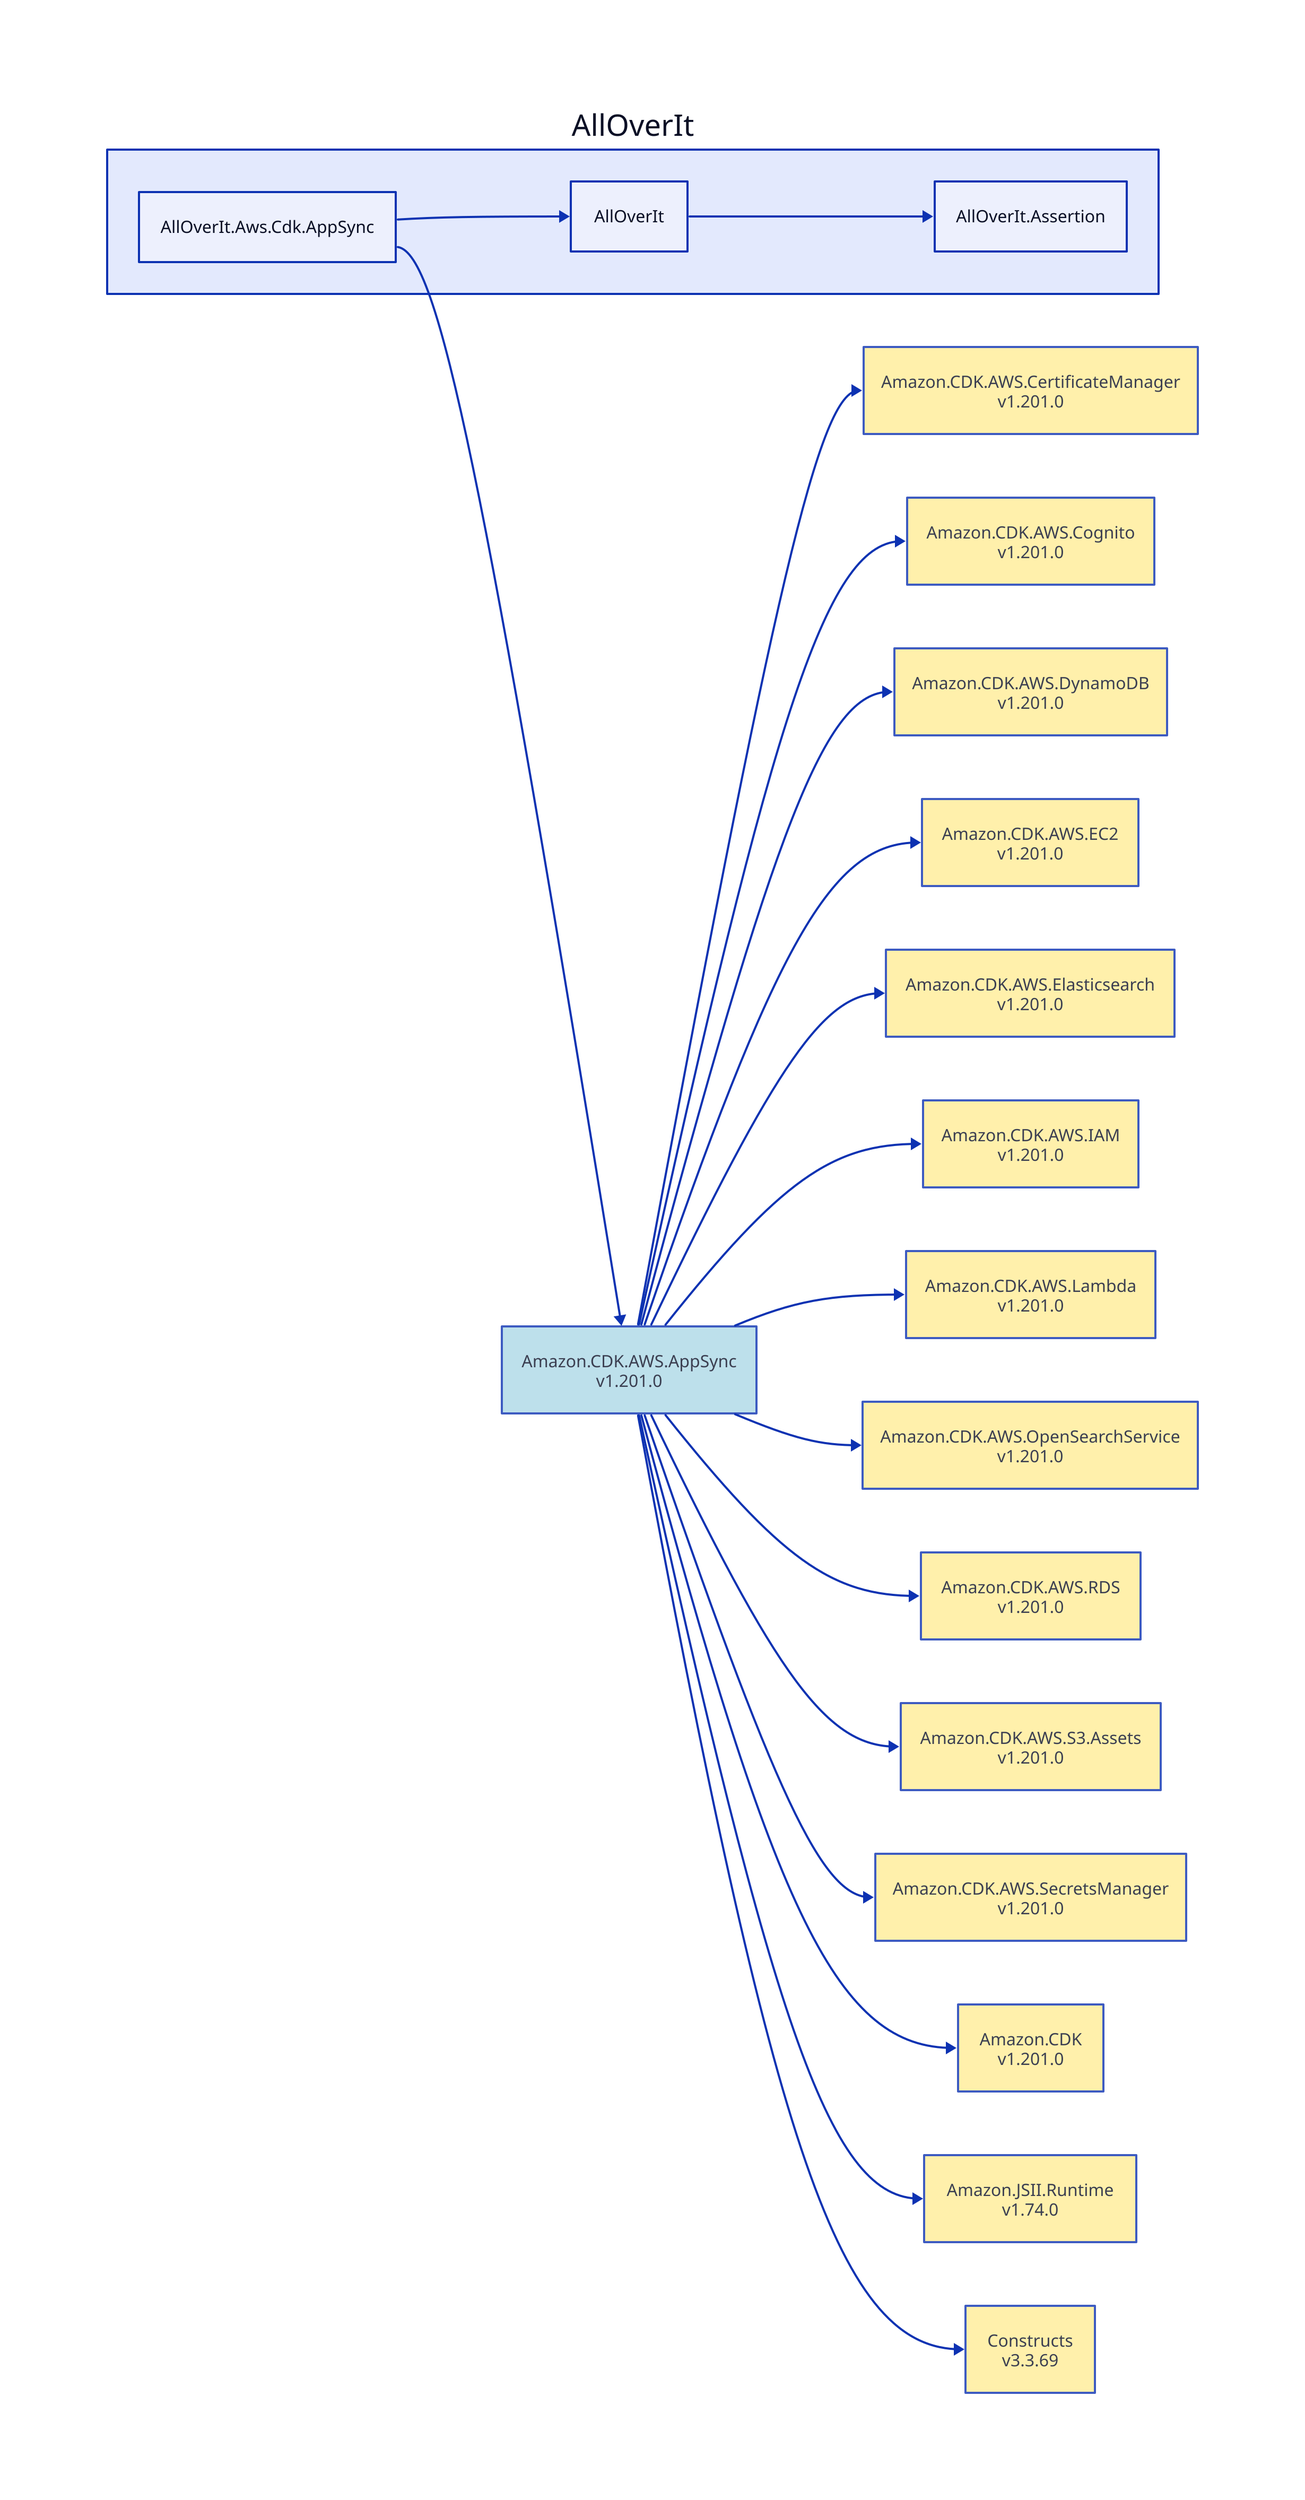 direction: right

aoi: AllOverIt
aoi.alloverit-aws-cdk-appsync: AllOverIt.Aws.Cdk.AppSync
amazon-cdk-aws-appsync_1-201-0: Amazon.CDK.AWS.AppSync\nv1.201.0
amazon-cdk-aws-appsync_1-201-0.style.fill: "#ADD8E6"
amazon-cdk-aws-appsync_1-201-0.style.opacity: 0.8
amazon-cdk-aws-certificatemanager_1-201-0: Amazon.CDK.AWS.CertificateManager\nv1.201.0
amazon-cdk-aws-certificatemanager_1-201-0.style.fill: "#FFEC96"
amazon-cdk-aws-certificatemanager_1-201-0.style.opacity: 0.8
amazon-cdk-aws-certificatemanager_1-201-0 <- amazon-cdk-aws-appsync_1-201-0
amazon-cdk-aws-cognito_1-201-0: Amazon.CDK.AWS.Cognito\nv1.201.0
amazon-cdk-aws-cognito_1-201-0.style.fill: "#FFEC96"
amazon-cdk-aws-cognito_1-201-0.style.opacity: 0.8
amazon-cdk-aws-cognito_1-201-0 <- amazon-cdk-aws-appsync_1-201-0
amazon-cdk-aws-dynamodb_1-201-0: Amazon.CDK.AWS.DynamoDB\nv1.201.0
amazon-cdk-aws-dynamodb_1-201-0.style.fill: "#FFEC96"
amazon-cdk-aws-dynamodb_1-201-0.style.opacity: 0.8
amazon-cdk-aws-dynamodb_1-201-0 <- amazon-cdk-aws-appsync_1-201-0
amazon-cdk-aws-ec2_1-201-0: Amazon.CDK.AWS.EC2\nv1.201.0
amazon-cdk-aws-ec2_1-201-0.style.fill: "#FFEC96"
amazon-cdk-aws-ec2_1-201-0.style.opacity: 0.8
amazon-cdk-aws-ec2_1-201-0 <- amazon-cdk-aws-appsync_1-201-0
amazon-cdk-aws-elasticsearch_1-201-0: Amazon.CDK.AWS.Elasticsearch\nv1.201.0
amazon-cdk-aws-elasticsearch_1-201-0.style.fill: "#FFEC96"
amazon-cdk-aws-elasticsearch_1-201-0.style.opacity: 0.8
amazon-cdk-aws-elasticsearch_1-201-0 <- amazon-cdk-aws-appsync_1-201-0
amazon-cdk-aws-iam_1-201-0: Amazon.CDK.AWS.IAM\nv1.201.0
amazon-cdk-aws-iam_1-201-0.style.fill: "#FFEC96"
amazon-cdk-aws-iam_1-201-0.style.opacity: 0.8
amazon-cdk-aws-iam_1-201-0 <- amazon-cdk-aws-appsync_1-201-0
amazon-cdk-aws-lambda_1-201-0: Amazon.CDK.AWS.Lambda\nv1.201.0
amazon-cdk-aws-lambda_1-201-0.style.fill: "#FFEC96"
amazon-cdk-aws-lambda_1-201-0.style.opacity: 0.8
amazon-cdk-aws-lambda_1-201-0 <- amazon-cdk-aws-appsync_1-201-0
amazon-cdk-aws-opensearchservice_1-201-0: Amazon.CDK.AWS.OpenSearchService\nv1.201.0
amazon-cdk-aws-opensearchservice_1-201-0.style.fill: "#FFEC96"
amazon-cdk-aws-opensearchservice_1-201-0.style.opacity: 0.8
amazon-cdk-aws-opensearchservice_1-201-0 <- amazon-cdk-aws-appsync_1-201-0
amazon-cdk-aws-rds_1-201-0: Amazon.CDK.AWS.RDS\nv1.201.0
amazon-cdk-aws-rds_1-201-0.style.fill: "#FFEC96"
amazon-cdk-aws-rds_1-201-0.style.opacity: 0.8
amazon-cdk-aws-rds_1-201-0 <- amazon-cdk-aws-appsync_1-201-0
amazon-cdk-aws-s3-assets_1-201-0: Amazon.CDK.AWS.S3.Assets\nv1.201.0
amazon-cdk-aws-s3-assets_1-201-0.style.fill: "#FFEC96"
amazon-cdk-aws-s3-assets_1-201-0.style.opacity: 0.8
amazon-cdk-aws-s3-assets_1-201-0 <- amazon-cdk-aws-appsync_1-201-0
amazon-cdk-aws-secretsmanager_1-201-0: Amazon.CDK.AWS.SecretsManager\nv1.201.0
amazon-cdk-aws-secretsmanager_1-201-0.style.fill: "#FFEC96"
amazon-cdk-aws-secretsmanager_1-201-0.style.opacity: 0.8
amazon-cdk-aws-secretsmanager_1-201-0 <- amazon-cdk-aws-appsync_1-201-0
amazon-cdk_1-201-0: Amazon.CDK\nv1.201.0
amazon-cdk_1-201-0.style.fill: "#FFEC96"
amazon-cdk_1-201-0.style.opacity: 0.8
amazon-cdk_1-201-0 <- amazon-cdk-aws-appsync_1-201-0
amazon-jsii-runtime_1-74-0: Amazon.JSII.Runtime\nv1.74.0
amazon-jsii-runtime_1-74-0.style.fill: "#FFEC96"
amazon-jsii-runtime_1-74-0.style.opacity: 0.8
amazon-jsii-runtime_1-74-0 <- amazon-cdk-aws-appsync_1-201-0
constructs_3-3-69: Constructs\nv3.3.69
constructs_3-3-69.style.fill: "#FFEC96"
constructs_3-3-69.style.opacity: 0.8
constructs_3-3-69 <- amazon-cdk-aws-appsync_1-201-0
amazon-cdk-aws-appsync_1-201-0 <- aoi.alloverit-aws-cdk-appsync
aoi.alloverit: AllOverIt
aoi.alloverit-assertion: AllOverIt.Assertion
aoi.alloverit-assertion <- aoi.alloverit
aoi.alloverit <- aoi.alloverit-aws-cdk-appsync
